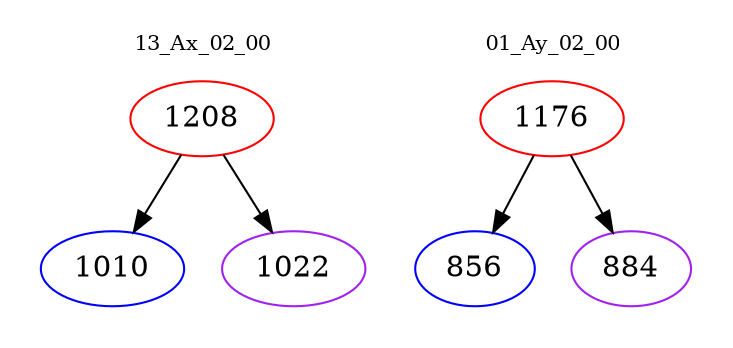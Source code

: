 digraph{
subgraph cluster_0 {
color = white
label = "13_Ax_02_00";
fontsize=10;
T0_1208 [label="1208", color="red"]
T0_1208 -> T0_1010 [color="black"]
T0_1010 [label="1010", color="blue"]
T0_1208 -> T0_1022 [color="black"]
T0_1022 [label="1022", color="purple"]
}
subgraph cluster_1 {
color = white
label = "01_Ay_02_00";
fontsize=10;
T1_1176 [label="1176", color="red"]
T1_1176 -> T1_856 [color="black"]
T1_856 [label="856", color="blue"]
T1_1176 -> T1_884 [color="black"]
T1_884 [label="884", color="purple"]
}
}
